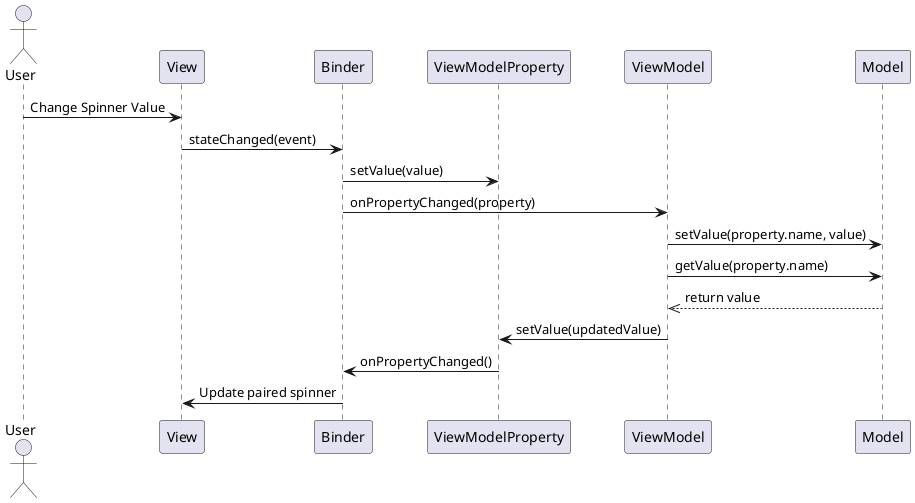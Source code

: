 @startuml

actor User
participant View
participant Binder
participant ViewModelProperty
participant ViewModel
participant Model

User -> View : Change Spinner Value
View -> Binder : stateChanged(event)
Binder -> ViewModelProperty : setValue(value)
Binder -> ViewModel : onPropertyChanged(property)
ViewModel -> Model : setValue(property.name, value)
ViewModel -> Model : getValue(property.name)
Model -->> ViewModel : return value
ViewModel -> ViewModelProperty : setValue(updatedValue)
ViewModelProperty -> Binder : onPropertyChanged()
Binder -> View : Update paired spinner

@enduml

